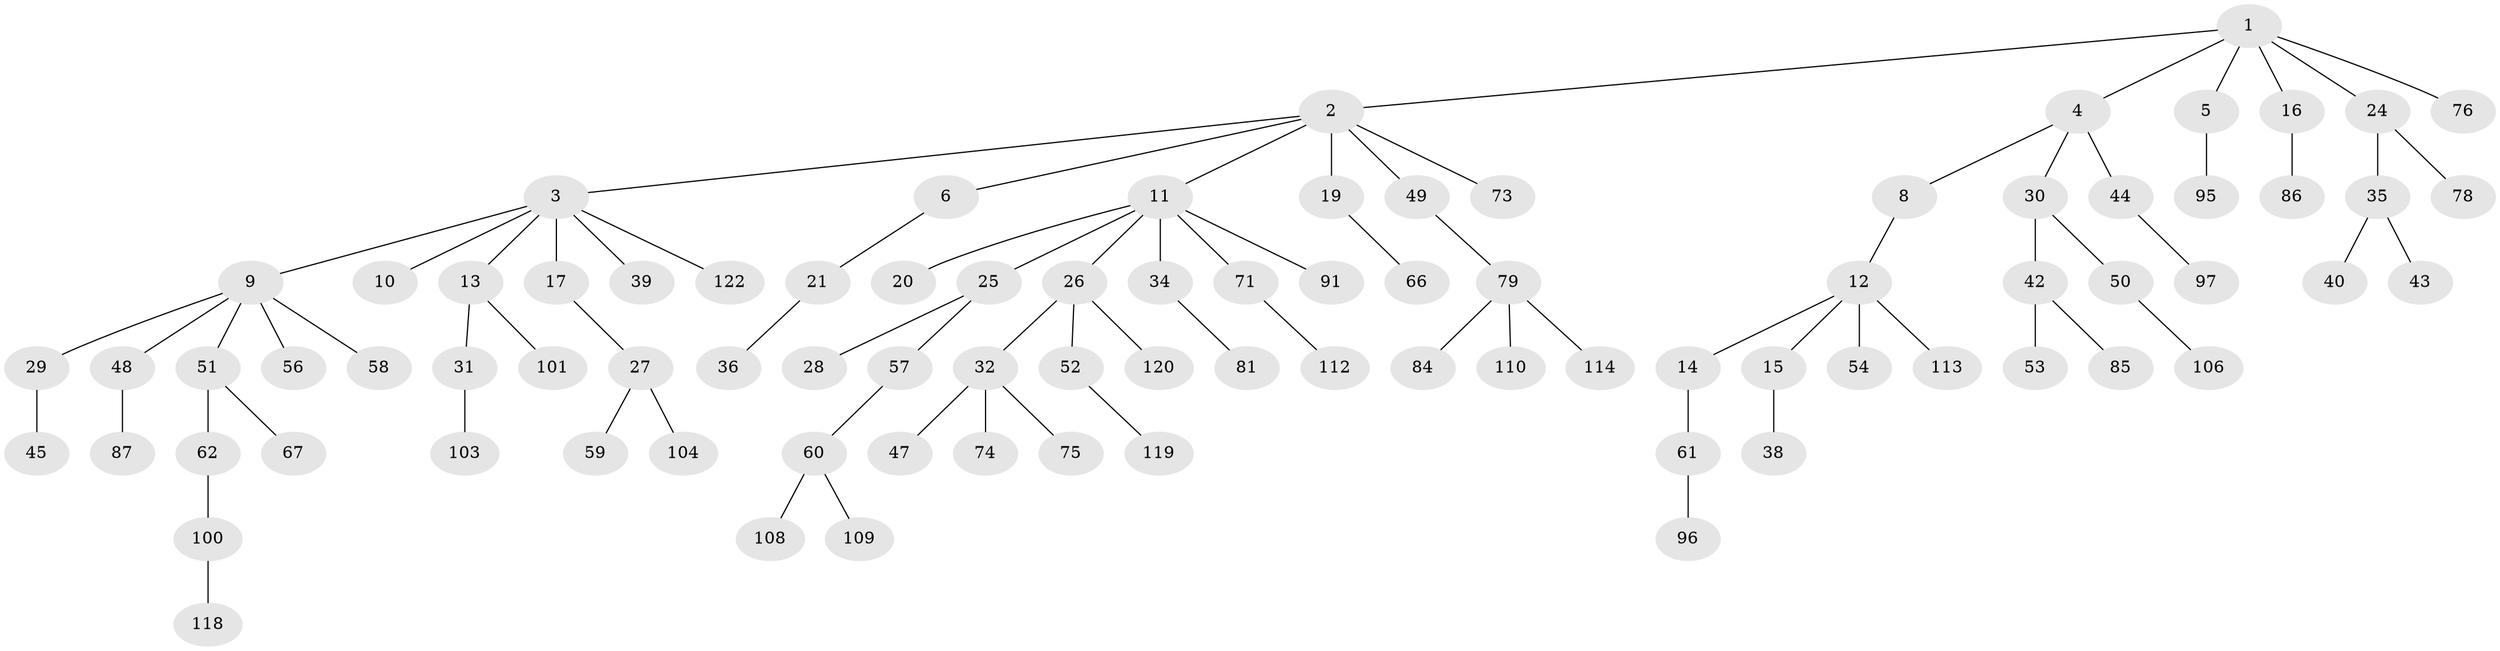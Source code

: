 // Generated by graph-tools (version 1.1) at 2025/52/02/27/25 19:52:13]
// undirected, 86 vertices, 85 edges
graph export_dot {
graph [start="1"]
  node [color=gray90,style=filled];
  1;
  2 [super="+23"];
  3 [super="+7"];
  4;
  5;
  6 [super="+115"];
  8 [super="+94"];
  9 [super="+18"];
  10;
  11 [super="+33"];
  12 [super="+80"];
  13 [super="+89"];
  14;
  15;
  16 [super="+70"];
  17;
  19 [super="+22"];
  20 [super="+68"];
  21 [super="+105"];
  24;
  25 [super="+55"];
  26;
  27 [super="+63"];
  28;
  29 [super="+82"];
  30 [super="+37"];
  31 [super="+90"];
  32 [super="+41"];
  34 [super="+116"];
  35 [super="+72"];
  36;
  38;
  39 [super="+102"];
  40 [super="+65"];
  42;
  43;
  44 [super="+46"];
  45;
  47;
  48 [super="+77"];
  49 [super="+111"];
  50 [super="+88"];
  51;
  52 [super="+92"];
  53;
  54;
  56;
  57 [super="+69"];
  58;
  59;
  60 [super="+99"];
  61 [super="+93"];
  62 [super="+64"];
  66;
  67;
  71;
  73;
  74;
  75;
  76;
  78;
  79 [super="+83"];
  81 [super="+98"];
  84;
  85;
  86;
  87 [super="+117"];
  91;
  95;
  96;
  97;
  100 [super="+107"];
  101;
  103 [super="+121"];
  104;
  106;
  108;
  109;
  110;
  112;
  113;
  114;
  118;
  119;
  120 [super="+123"];
  122;
  1 -- 2;
  1 -- 4;
  1 -- 5;
  1 -- 16;
  1 -- 24;
  1 -- 76;
  2 -- 3;
  2 -- 6;
  2 -- 11;
  2 -- 19;
  2 -- 49;
  2 -- 73;
  3 -- 9;
  3 -- 13;
  3 -- 17;
  3 -- 122;
  3 -- 39;
  3 -- 10;
  4 -- 8;
  4 -- 30;
  4 -- 44;
  5 -- 95;
  6 -- 21;
  8 -- 12;
  9 -- 29;
  9 -- 56;
  9 -- 48;
  9 -- 58;
  9 -- 51;
  11 -- 20;
  11 -- 25;
  11 -- 26;
  11 -- 34;
  11 -- 91;
  11 -- 71;
  12 -- 14;
  12 -- 15;
  12 -- 54;
  12 -- 113;
  13 -- 31;
  13 -- 101;
  14 -- 61;
  15 -- 38;
  16 -- 86;
  17 -- 27;
  19 -- 66;
  21 -- 36;
  24 -- 35;
  24 -- 78;
  25 -- 28;
  25 -- 57;
  26 -- 32;
  26 -- 52;
  26 -- 120;
  27 -- 59;
  27 -- 104;
  29 -- 45;
  30 -- 42;
  30 -- 50;
  31 -- 103;
  32 -- 47;
  32 -- 75;
  32 -- 74;
  34 -- 81;
  35 -- 40;
  35 -- 43;
  42 -- 53;
  42 -- 85;
  44 -- 97;
  48 -- 87;
  49 -- 79;
  50 -- 106;
  51 -- 62;
  51 -- 67;
  52 -- 119;
  57 -- 60;
  60 -- 108;
  60 -- 109;
  61 -- 96;
  62 -- 100;
  71 -- 112;
  79 -- 114;
  79 -- 84;
  79 -- 110;
  100 -- 118;
}
